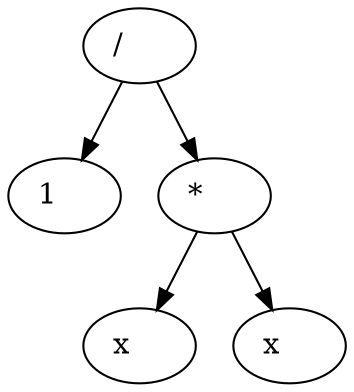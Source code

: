 digraph graf {
treeNode_0x55cd5f37bce0 [label="/\l"]
treeNode_0x55cd5f37bce0->treeNode_0x55cd5f37bc20
treeNode_0x55cd5f37bc20 [label="1\l"]
treeNode_0x55cd5f37bce0->treeNode_0x55cd5f37bcb0
treeNode_0x55cd5f37bcb0 [label="*\l"]
treeNode_0x55cd5f37bcb0->treeNode_0x55cd5f37bc50
treeNode_0x55cd5f37bc50 [label="x\l"]
treeNode_0x55cd5f37bcb0->treeNode_0x55cd5f37bc80
treeNode_0x55cd5f37bc80 [label="x\l"]
}